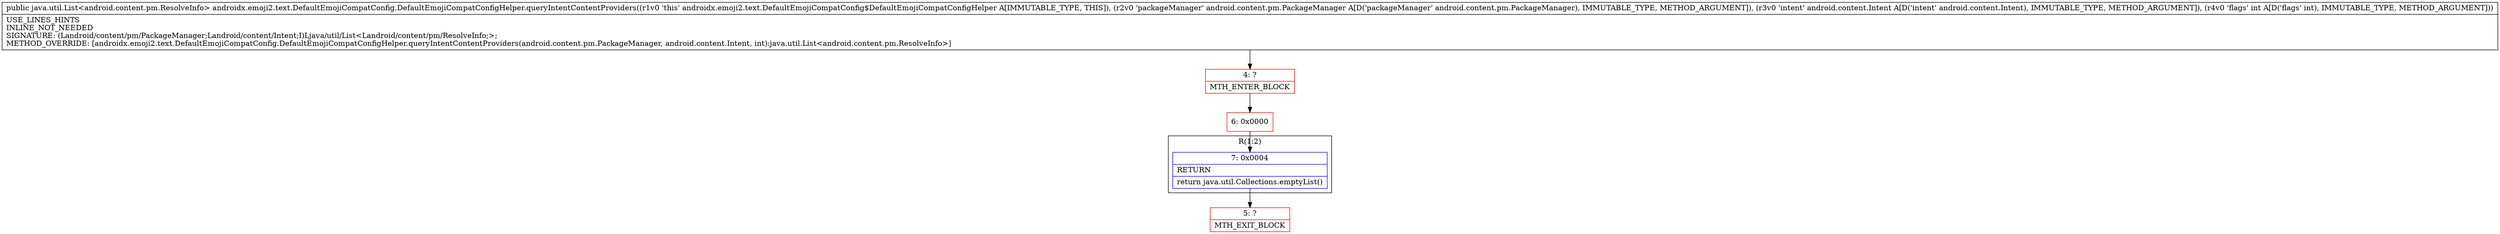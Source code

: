 digraph "CFG forandroidx.emoji2.text.DefaultEmojiCompatConfig.DefaultEmojiCompatConfigHelper.queryIntentContentProviders(Landroid\/content\/pm\/PackageManager;Landroid\/content\/Intent;I)Ljava\/util\/List;" {
subgraph cluster_Region_792660596 {
label = "R(1:2)";
node [shape=record,color=blue];
Node_7 [shape=record,label="{7\:\ 0x0004|RETURN\l|return java.util.Collections.emptyList()\l}"];
}
Node_4 [shape=record,color=red,label="{4\:\ ?|MTH_ENTER_BLOCK\l}"];
Node_6 [shape=record,color=red,label="{6\:\ 0x0000}"];
Node_5 [shape=record,color=red,label="{5\:\ ?|MTH_EXIT_BLOCK\l}"];
MethodNode[shape=record,label="{public java.util.List\<android.content.pm.ResolveInfo\> androidx.emoji2.text.DefaultEmojiCompatConfig.DefaultEmojiCompatConfigHelper.queryIntentContentProviders((r1v0 'this' androidx.emoji2.text.DefaultEmojiCompatConfig$DefaultEmojiCompatConfigHelper A[IMMUTABLE_TYPE, THIS]), (r2v0 'packageManager' android.content.pm.PackageManager A[D('packageManager' android.content.pm.PackageManager), IMMUTABLE_TYPE, METHOD_ARGUMENT]), (r3v0 'intent' android.content.Intent A[D('intent' android.content.Intent), IMMUTABLE_TYPE, METHOD_ARGUMENT]), (r4v0 'flags' int A[D('flags' int), IMMUTABLE_TYPE, METHOD_ARGUMENT]))  | USE_LINES_HINTS\lINLINE_NOT_NEEDED\lSIGNATURE: (Landroid\/content\/pm\/PackageManager;Landroid\/content\/Intent;I)Ljava\/util\/List\<Landroid\/content\/pm\/ResolveInfo;\>;\lMETHOD_OVERRIDE: [androidx.emoji2.text.DefaultEmojiCompatConfig.DefaultEmojiCompatConfigHelper.queryIntentContentProviders(android.content.pm.PackageManager, android.content.Intent, int):java.util.List\<android.content.pm.ResolveInfo\>]\l}"];
MethodNode -> Node_4;Node_7 -> Node_5;
Node_4 -> Node_6;
Node_6 -> Node_7;
}

